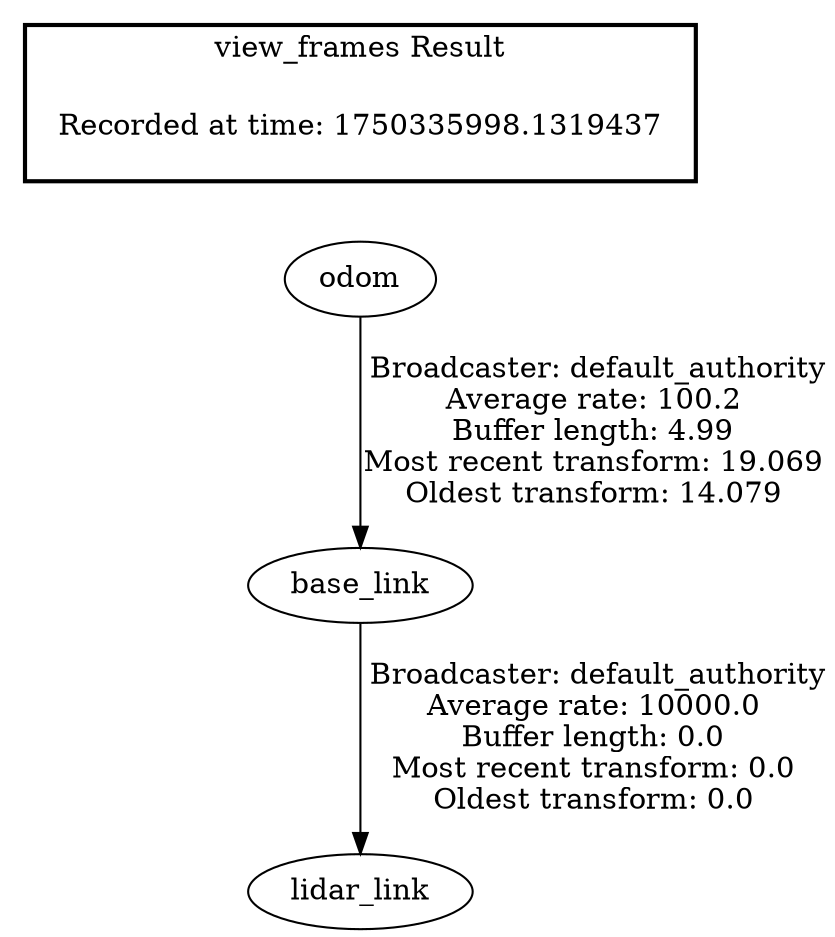 digraph G {
"odom" -> "base_link"[label=" Broadcaster: default_authority\nAverage rate: 100.2\nBuffer length: 4.99\nMost recent transform: 19.069\nOldest transform: 14.079\n"];
"base_link" -> "lidar_link"[label=" Broadcaster: default_authority\nAverage rate: 10000.0\nBuffer length: 0.0\nMost recent transform: 0.0\nOldest transform: 0.0\n"];
edge [style=invis];
 subgraph cluster_legend { style=bold; color=black; label ="view_frames Result";
"Recorded at time: 1750335998.1319437"[ shape=plaintext ] ;
}->"odom";
}